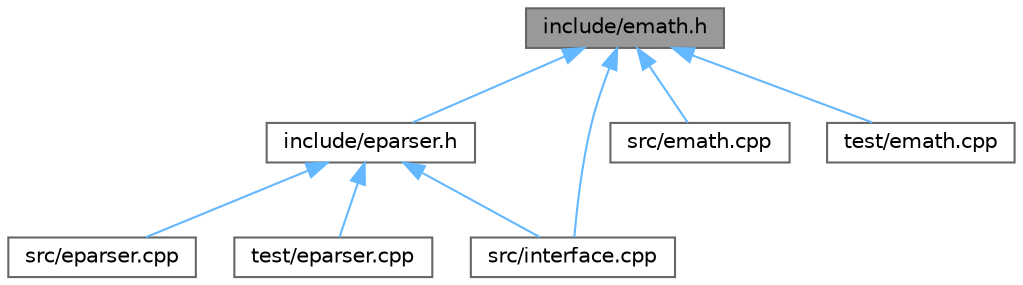 digraph "include/emath.h"
{
 // LATEX_PDF_SIZE
  bgcolor="transparent";
  edge [fontname=Helvetica,fontsize=10,labelfontname=Helvetica,labelfontsize=10];
  node [fontname=Helvetica,fontsize=10,shape=box,height=0.2,width=0.4];
  Node1 [label="include/emath.h",height=0.2,width=0.4,color="gray40", fillcolor="grey60", style="filled", fontcolor="black",tooltip="This is the main header file for the emath library."];
  Node1 -> Node2 [dir="back",color="steelblue1",style="solid"];
  Node2 [label="include/eparser.h",height=0.2,width=0.4,color="grey40", fillcolor="white", style="filled",URL="$eparser_8h.html",tooltip="This is the main header file for the equation parser."];
  Node2 -> Node3 [dir="back",color="steelblue1",style="solid"];
  Node3 [label="src/eparser.cpp",height=0.2,width=0.4,color="grey40", fillcolor="white", style="filled",URL="$src_2eparser_8cpp.html",tooltip="This is the main implementation file for the equation parser."];
  Node2 -> Node4 [dir="back",color="steelblue1",style="solid"];
  Node4 [label="src/interface.cpp",height=0.2,width=0.4,color="grey40", fillcolor="white", style="filled",URL="$interface_8cpp.html",tooltip="This file contains the text user interface for the emath library."];
  Node2 -> Node5 [dir="back",color="steelblue1",style="solid"];
  Node5 [label="test/eparser.cpp",height=0.2,width=0.4,color="grey40", fillcolor="white", style="filled",URL="$test_2eparser_8cpp.html",tooltip="This is the main test file for the equation parser."];
  Node1 -> Node6 [dir="back",color="steelblue1",style="solid"];
  Node6 [label="src/emath.cpp",height=0.2,width=0.4,color="grey40", fillcolor="white", style="filled",URL="$src_2emath_8cpp.html",tooltip="This is the main source file for the mathematical equation operations."];
  Node1 -> Node4 [dir="back",color="steelblue1",style="solid"];
  Node1 -> Node7 [dir="back",color="steelblue1",style="solid"];
  Node7 [label="test/emath.cpp",height=0.2,width=0.4,color="grey40", fillcolor="white", style="filled",URL="$test_2emath_8cpp.html",tooltip="This is the main test file of the emath library. It contains all the tests needed to assure that the ..."];
}
